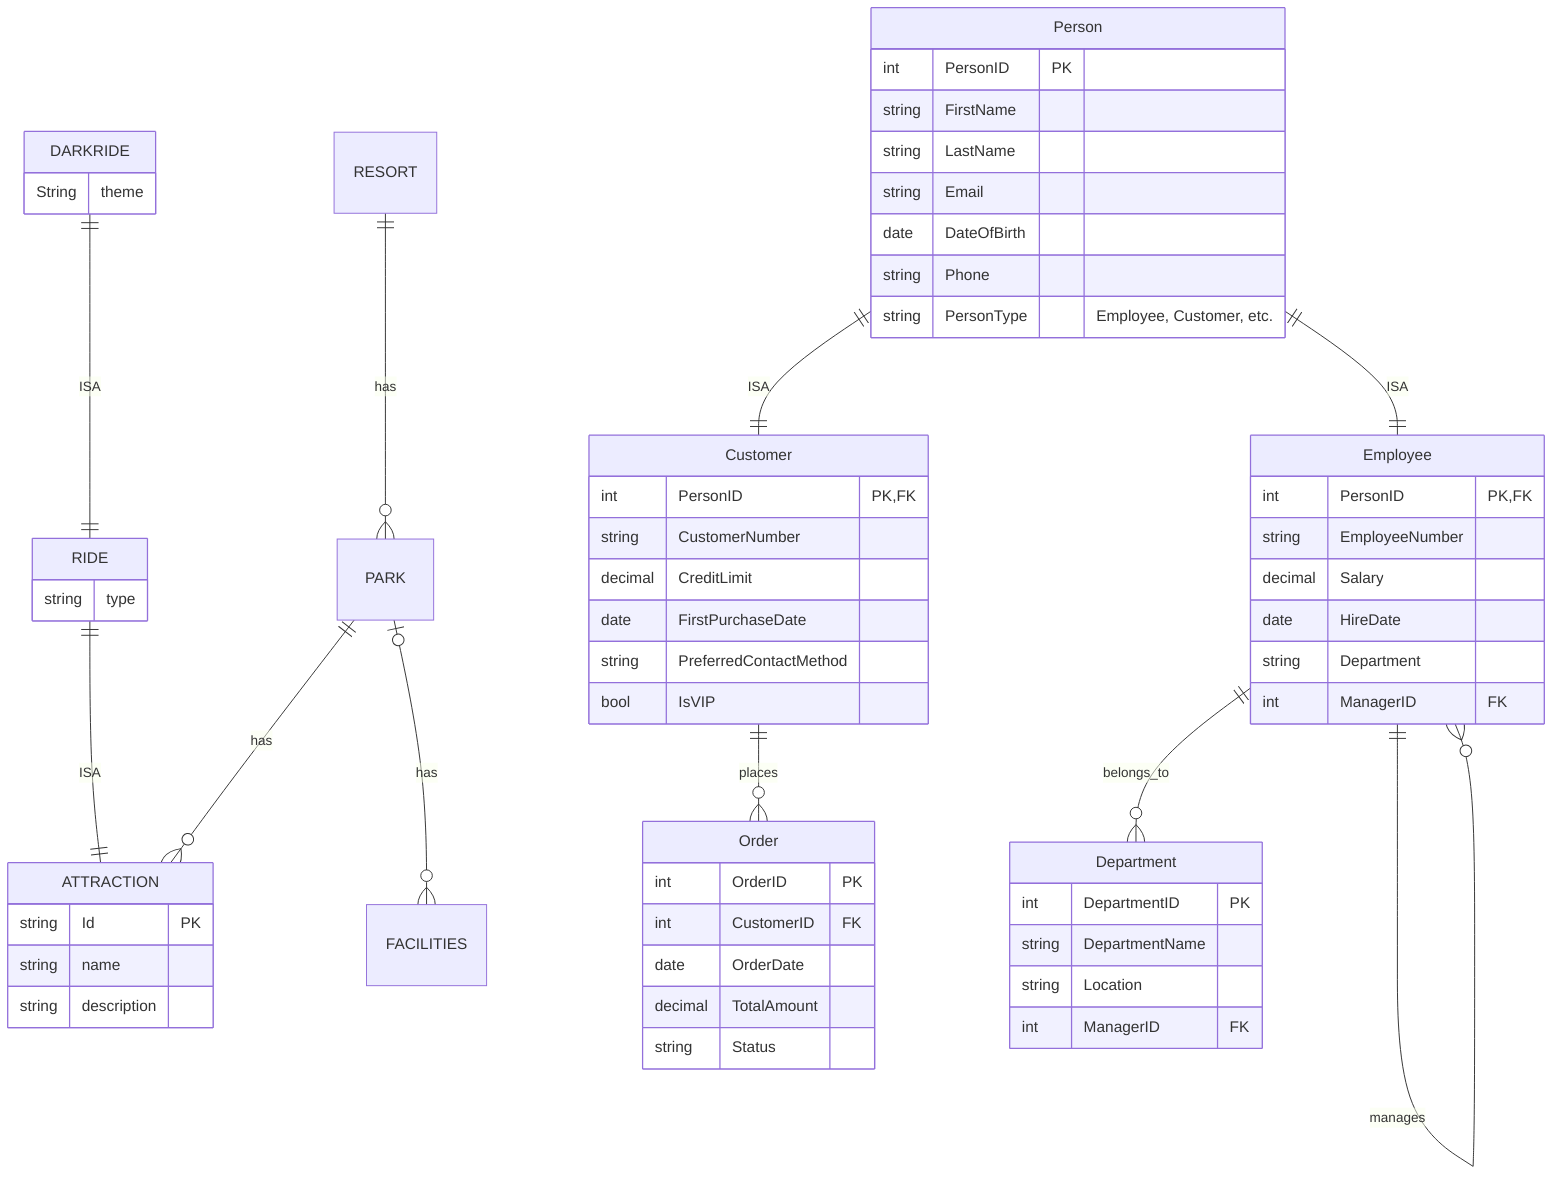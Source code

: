 erDiagram
    ATTRACTION {
        string Id PK
        string name 
        string description
    }
    RIDE {
        string type
        
    }

    DARKRIDE {
        String theme
    }
    %% Inheritance relations 

    RIDE ||--|| ATTRACTION: ISA
    DARKRIDE ||--|| RIDE: ISA

    %% relations
    RESORT ||--o{ PARK : has
    PARK ||--o{ ATTRACTION : has
    PARK |o--o{ FACILITIES: has
    


    %% Base/Parent Entity
    Person {
        int PersonID PK
        string FirstName
        string LastName
        string Email
        date DateOfBirth
        string Phone
        string PersonType "Employee, Customer, etc."
    }

    %% Child Entity 1 - Employee
    Employee {
        int PersonID PK,FK
        string EmployeeNumber
        decimal Salary
        date HireDate
        string Department
        int ManagerID FK
    }

    %% Child Entity 2 - Customer  
    Customer {
        int PersonID PK,FK
        string CustomerNumber
        decimal CreditLimit
        date FirstPurchaseDate
        string PreferredContactMethod
        bool IsVIP
    }

    %% Manager self-reference
    Employee ||--o{ Employee : "manages"

    %% Inheritance relationships (ISA)
    Person ||--|| Employee : "ISA"
    Person ||--|| Customer : "ISA"

    %% Supporting entities to show relationships
    Order {
        int OrderID PK
        int CustomerID FK
        date OrderDate
        decimal TotalAmount
        string Status
    }

    Department {
        int DepartmentID PK
        string DepartmentName
        string Location
        int ManagerID FK
    }

    %% Business relationships
    Customer ||--o{ Order : "places"
    Employee ||--o{ Department : "belongs_to"